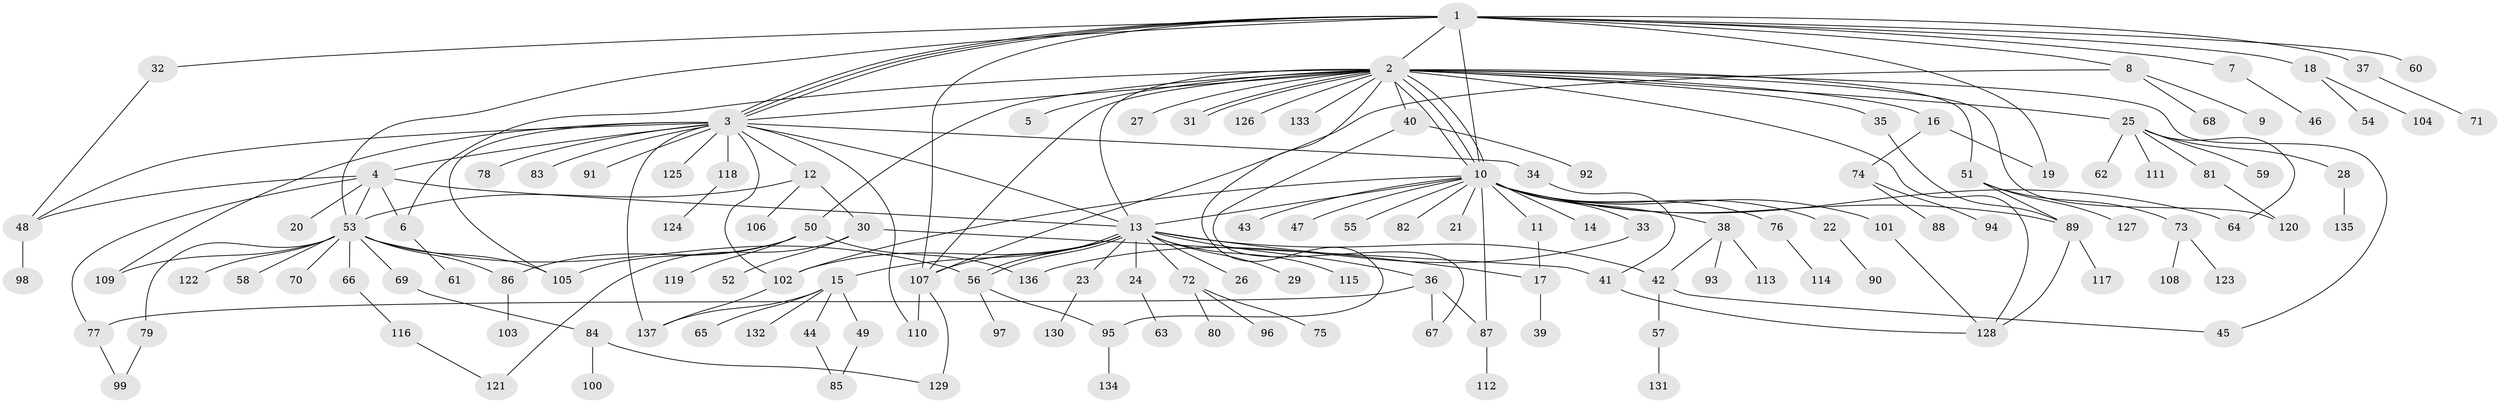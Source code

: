 // coarse degree distribution, {11: 0.01818181818181818, 13: 0.01818181818181818, 8: 0.03636363636363636, 6: 0.01818181818181818, 5: 0.03636363636363636, 2: 0.2727272727272727, 1: 0.2909090909090909, 12: 0.01818181818181818, 3: 0.12727272727272726, 14: 0.01818181818181818, 4: 0.12727272727272726, 9: 0.01818181818181818}
// Generated by graph-tools (version 1.1) at 2025/50/03/04/25 22:50:17]
// undirected, 137 vertices, 186 edges
graph export_dot {
  node [color=gray90,style=filled];
  1;
  2;
  3;
  4;
  5;
  6;
  7;
  8;
  9;
  10;
  11;
  12;
  13;
  14;
  15;
  16;
  17;
  18;
  19;
  20;
  21;
  22;
  23;
  24;
  25;
  26;
  27;
  28;
  29;
  30;
  31;
  32;
  33;
  34;
  35;
  36;
  37;
  38;
  39;
  40;
  41;
  42;
  43;
  44;
  45;
  46;
  47;
  48;
  49;
  50;
  51;
  52;
  53;
  54;
  55;
  56;
  57;
  58;
  59;
  60;
  61;
  62;
  63;
  64;
  65;
  66;
  67;
  68;
  69;
  70;
  71;
  72;
  73;
  74;
  75;
  76;
  77;
  78;
  79;
  80;
  81;
  82;
  83;
  84;
  85;
  86;
  87;
  88;
  89;
  90;
  91;
  92;
  93;
  94;
  95;
  96;
  97;
  98;
  99;
  100;
  101;
  102;
  103;
  104;
  105;
  106;
  107;
  108;
  109;
  110;
  111;
  112;
  113;
  114;
  115;
  116;
  117;
  118;
  119;
  120;
  121;
  122;
  123;
  124;
  125;
  126;
  127;
  128;
  129;
  130;
  131;
  132;
  133;
  134;
  135;
  136;
  137;
  1 -- 2;
  1 -- 3;
  1 -- 3;
  1 -- 3;
  1 -- 7;
  1 -- 8;
  1 -- 10;
  1 -- 18;
  1 -- 19;
  1 -- 32;
  1 -- 37;
  1 -- 53;
  1 -- 60;
  1 -- 107;
  2 -- 3;
  2 -- 5;
  2 -- 6;
  2 -- 10;
  2 -- 10;
  2 -- 10;
  2 -- 13;
  2 -- 16;
  2 -- 25;
  2 -- 27;
  2 -- 31;
  2 -- 31;
  2 -- 35;
  2 -- 40;
  2 -- 45;
  2 -- 50;
  2 -- 51;
  2 -- 95;
  2 -- 107;
  2 -- 120;
  2 -- 126;
  2 -- 128;
  2 -- 133;
  3 -- 4;
  3 -- 12;
  3 -- 13;
  3 -- 34;
  3 -- 48;
  3 -- 78;
  3 -- 83;
  3 -- 91;
  3 -- 102;
  3 -- 105;
  3 -- 109;
  3 -- 110;
  3 -- 118;
  3 -- 125;
  3 -- 137;
  4 -- 6;
  4 -- 13;
  4 -- 20;
  4 -- 48;
  4 -- 53;
  4 -- 77;
  6 -- 61;
  7 -- 46;
  8 -- 9;
  8 -- 68;
  8 -- 107;
  10 -- 11;
  10 -- 13;
  10 -- 14;
  10 -- 21;
  10 -- 22;
  10 -- 33;
  10 -- 38;
  10 -- 43;
  10 -- 47;
  10 -- 55;
  10 -- 64;
  10 -- 76;
  10 -- 82;
  10 -- 87;
  10 -- 89;
  10 -- 101;
  10 -- 102;
  11 -- 17;
  12 -- 30;
  12 -- 53;
  12 -- 106;
  13 -- 15;
  13 -- 17;
  13 -- 23;
  13 -- 24;
  13 -- 26;
  13 -- 29;
  13 -- 36;
  13 -- 42;
  13 -- 56;
  13 -- 56;
  13 -- 72;
  13 -- 102;
  13 -- 107;
  13 -- 115;
  15 -- 44;
  15 -- 49;
  15 -- 65;
  15 -- 132;
  15 -- 137;
  16 -- 19;
  16 -- 74;
  17 -- 39;
  18 -- 54;
  18 -- 104;
  22 -- 90;
  23 -- 130;
  24 -- 63;
  25 -- 28;
  25 -- 59;
  25 -- 62;
  25 -- 64;
  25 -- 81;
  25 -- 111;
  28 -- 135;
  30 -- 41;
  30 -- 52;
  30 -- 121;
  32 -- 48;
  33 -- 136;
  34 -- 41;
  35 -- 89;
  36 -- 67;
  36 -- 77;
  36 -- 87;
  37 -- 71;
  38 -- 42;
  38 -- 93;
  38 -- 113;
  40 -- 67;
  40 -- 92;
  41 -- 128;
  42 -- 45;
  42 -- 57;
  44 -- 85;
  48 -- 98;
  49 -- 85;
  50 -- 86;
  50 -- 105;
  50 -- 119;
  50 -- 136;
  51 -- 73;
  51 -- 89;
  51 -- 127;
  53 -- 56;
  53 -- 58;
  53 -- 66;
  53 -- 69;
  53 -- 70;
  53 -- 79;
  53 -- 86;
  53 -- 105;
  53 -- 109;
  53 -- 122;
  56 -- 95;
  56 -- 97;
  57 -- 131;
  66 -- 116;
  69 -- 84;
  72 -- 75;
  72 -- 80;
  72 -- 96;
  73 -- 108;
  73 -- 123;
  74 -- 88;
  74 -- 94;
  76 -- 114;
  77 -- 99;
  79 -- 99;
  81 -- 120;
  84 -- 100;
  84 -- 129;
  86 -- 103;
  87 -- 112;
  89 -- 117;
  89 -- 128;
  95 -- 134;
  101 -- 128;
  102 -- 137;
  107 -- 110;
  107 -- 129;
  116 -- 121;
  118 -- 124;
}
